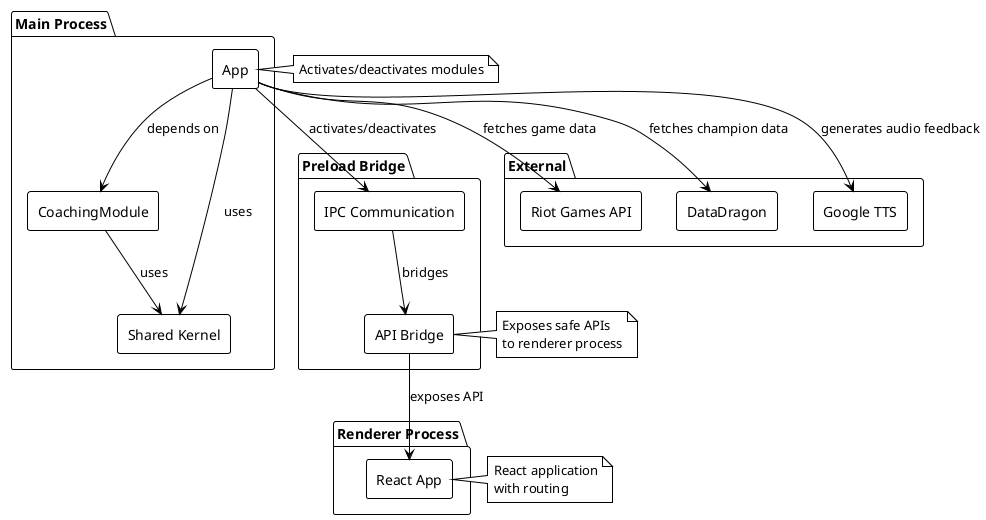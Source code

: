 @startuml Module Communication
!theme plain
skinparam backgroundColor transparent
skinparam componentStyle rectangle

' Main Process Components
package "Main Process" {
  [App] as app
  [CoachingModule] as coaching
  [Shared Kernel] as sharedKernel
}

' Renderer Process Components
package "Renderer Process" {
  [React App] as reactApp
}

' Preload Bridge
package "Preload Bridge" {
  [API Bridge] as apiBridge
  [IPC Communication] as ipc
}

' External Services
package "External" {
  [Riot Games API] as riotAPI
  [DataDragon] as dataDragon
  [Google TTS] as googleTTS
}

' Main Process Relationships
app --> coaching : "depends on"
coaching --> sharedKernel : "uses"
app --> sharedKernel : "uses"

' Main to Renderer Communication
app --> ipc : "activates/deactivates"
ipc --> apiBridge : "bridges"
apiBridge --> reactApp : "exposes API"

' External API Calls
app --> riotAPI : "fetches game data"
app --> dataDragon : "fetches champion data"
app --> googleTTS : "generates audio feedback"

' Communication Flow
note right of app
  Activates/deactivates modules
end note

note right of apiBridge
  Exposes safe APIs
  to renderer process
end note

note right of reactApp
  React application
  with routing
end note

@enduml





